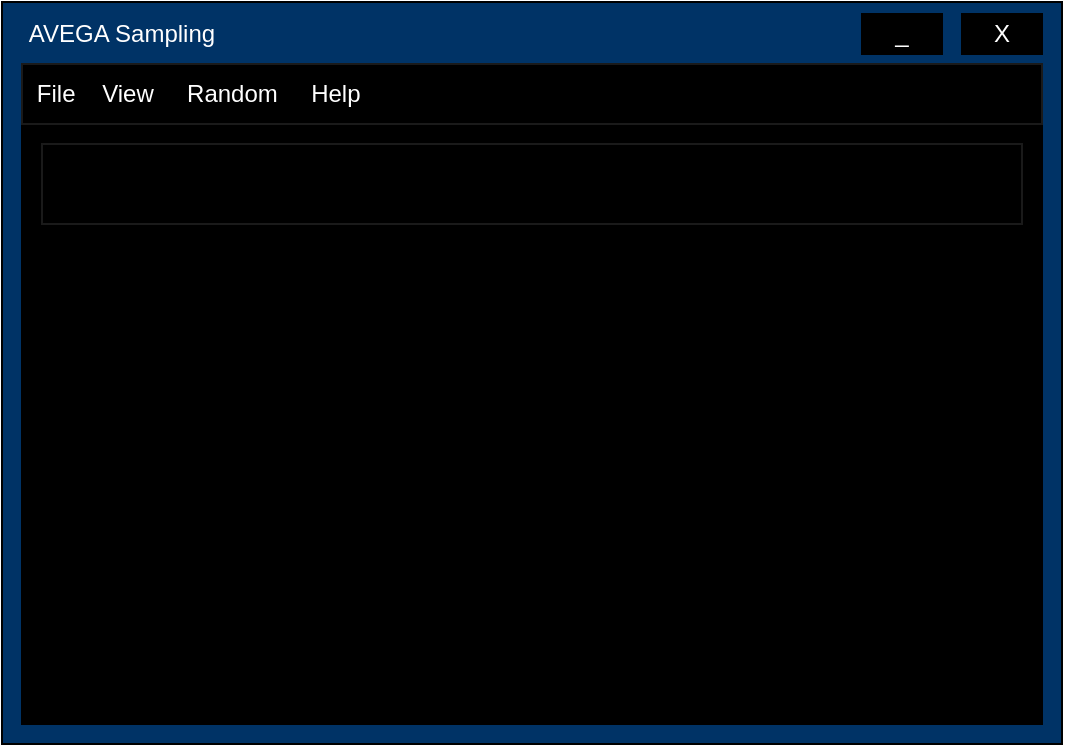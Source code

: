 <mxfile version="24.0.6" type="device" pages="5">
  <diagram name="MainWindow" id="98DZ8nQZ3JCjUjBCsbl2">
    <mxGraphModel dx="1562" dy="850" grid="1" gridSize="10" guides="1" tooltips="1" connect="1" arrows="1" fold="1" page="1" pageScale="1" pageWidth="1169" pageHeight="827" math="0" shadow="0">
      <root>
        <mxCell id="0" />
        <mxCell id="1" parent="0" />
        <mxCell id="gosFsJiZtOYKgwrGgyLw-2" value="" style="rounded=0;whiteSpace=wrap;html=1;fillStyle=solid;fillColor=#003366;" vertex="1" parent="1">
          <mxGeometry x="320" y="229" width="530" height="371" as="geometry" />
        </mxCell>
        <mxCell id="gosFsJiZtOYKgwrGgyLw-3" value="" style="rounded=0;whiteSpace=wrap;html=1;fillColor=#000000;" vertex="1" parent="1">
          <mxGeometry x="330" y="260" width="510" height="330" as="geometry" />
        </mxCell>
        <mxCell id="gosFsJiZtOYKgwrGgyLw-4" value="&lt;font color=&quot;#ffffff&quot;&gt;AVEGA Sampling&lt;/font&gt;" style="text;html=1;align=center;verticalAlign=middle;whiteSpace=wrap;rounded=0;" vertex="1" parent="1">
          <mxGeometry x="330" y="230" width="100" height="30" as="geometry" />
        </mxCell>
        <mxCell id="gosFsJiZtOYKgwrGgyLw-5" value="" style="rounded=0;whiteSpace=wrap;html=1;fillColor=#000000;" vertex="1" parent="1">
          <mxGeometry x="800" y="235" width="40" height="20" as="geometry" />
        </mxCell>
        <mxCell id="gosFsJiZtOYKgwrGgyLw-6" value="" style="rounded=0;whiteSpace=wrap;html=1;fillColor=#000000;" vertex="1" parent="1">
          <mxGeometry x="750" y="235" width="40" height="20" as="geometry" />
        </mxCell>
        <mxCell id="gosFsJiZtOYKgwrGgyLw-7" value="&lt;font color=&quot;#ffffff&quot;&gt;X&lt;/font&gt;" style="text;html=1;align=center;verticalAlign=middle;whiteSpace=wrap;rounded=0;" vertex="1" parent="1">
          <mxGeometry x="800" y="235" width="40" height="20" as="geometry" />
        </mxCell>
        <mxCell id="gosFsJiZtOYKgwrGgyLw-8" value="&lt;font color=&quot;#ffffff&quot;&gt;_&lt;/font&gt;" style="text;html=1;align=center;verticalAlign=middle;whiteSpace=wrap;rounded=0;" vertex="1" parent="1">
          <mxGeometry x="750" y="235" width="40" height="20" as="geometry" />
        </mxCell>
        <mxCell id="gosFsJiZtOYKgwrGgyLw-9" value="" style="rounded=0;whiteSpace=wrap;html=1;strokeColor=#1A1A1A;fillColor=#000000;" vertex="1" parent="1">
          <mxGeometry x="330" y="260" width="510" height="30" as="geometry" />
        </mxCell>
        <mxCell id="gosFsJiZtOYKgwrGgyLw-10" value="&lt;font color=&quot;#ffffff&quot;&gt;File&amp;nbsp; &amp;nbsp; View&amp;nbsp; &amp;nbsp; &amp;nbsp;Random&amp;nbsp; &amp;nbsp; &amp;nbsp;Help&amp;nbsp;&lt;/font&gt;" style="text;html=1;align=center;verticalAlign=middle;whiteSpace=wrap;rounded=0;" vertex="1" parent="1">
          <mxGeometry x="330" y="260" width="180" height="30" as="geometry" />
        </mxCell>
        <mxCell id="gosFsJiZtOYKgwrGgyLw-11" value="" style="rounded=0;whiteSpace=wrap;html=1;fillColor=#000000;strokeColor=#1A1A1A;" vertex="1" parent="1">
          <mxGeometry x="340" y="300" width="490" height="40" as="geometry" />
        </mxCell>
      </root>
    </mxGraphModel>
  </diagram>
  <diagram id="QBKAmSmaWUIMgrKFjY2-" name="NumberSequenceTab">
    <mxGraphModel dx="1562" dy="850" grid="1" gridSize="10" guides="1" tooltips="1" connect="1" arrows="1" fold="1" page="1" pageScale="1" pageWidth="1169" pageHeight="827" math="0" shadow="0">
      <root>
        <mxCell id="0" />
        <mxCell id="1" parent="0" />
        <mxCell id="a-r2PzUkQEN1cRghHzyd-1" value="" style="rounded=0;whiteSpace=wrap;html=1;fillStyle=solid;fillColor=#003366;" vertex="1" parent="1">
          <mxGeometry x="320" y="229" width="530" height="371" as="geometry" />
        </mxCell>
        <mxCell id="a-r2PzUkQEN1cRghHzyd-2" value="" style="rounded=0;whiteSpace=wrap;html=1;fillColor=#000000;" vertex="1" parent="1">
          <mxGeometry x="330" y="260" width="510" height="330" as="geometry" />
        </mxCell>
        <mxCell id="a-r2PzUkQEN1cRghHzyd-3" value="&lt;font color=&quot;#ffffff&quot;&gt;AVEGA Sampling&lt;/font&gt;" style="text;html=1;align=center;verticalAlign=middle;whiteSpace=wrap;rounded=0;" vertex="1" parent="1">
          <mxGeometry x="330" y="230" width="100" height="30" as="geometry" />
        </mxCell>
        <mxCell id="a-r2PzUkQEN1cRghHzyd-4" value="" style="rounded=0;whiteSpace=wrap;html=1;fillColor=#000000;" vertex="1" parent="1">
          <mxGeometry x="800" y="235" width="40" height="20" as="geometry" />
        </mxCell>
        <mxCell id="a-r2PzUkQEN1cRghHzyd-5" value="" style="rounded=0;whiteSpace=wrap;html=1;fillColor=#000000;" vertex="1" parent="1">
          <mxGeometry x="750" y="235" width="40" height="20" as="geometry" />
        </mxCell>
        <mxCell id="a-r2PzUkQEN1cRghHzyd-6" value="&lt;font color=&quot;#ffffff&quot;&gt;X&lt;/font&gt;" style="text;html=1;align=center;verticalAlign=middle;whiteSpace=wrap;rounded=0;" vertex="1" parent="1">
          <mxGeometry x="800" y="235" width="40" height="20" as="geometry" />
        </mxCell>
        <mxCell id="a-r2PzUkQEN1cRghHzyd-7" value="&lt;font color=&quot;#ffffff&quot;&gt;_&lt;/font&gt;" style="text;html=1;align=center;verticalAlign=middle;whiteSpace=wrap;rounded=0;" vertex="1" parent="1">
          <mxGeometry x="750" y="235" width="40" height="20" as="geometry" />
        </mxCell>
        <mxCell id="a-r2PzUkQEN1cRghHzyd-8" value="" style="rounded=0;whiteSpace=wrap;html=1;strokeColor=#1A1A1A;fillColor=#000000;" vertex="1" parent="1">
          <mxGeometry x="330" y="260" width="510" height="30" as="geometry" />
        </mxCell>
        <mxCell id="a-r2PzUkQEN1cRghHzyd-9" value="&lt;font color=&quot;#ffffff&quot;&gt;File&amp;nbsp; &amp;nbsp; View&amp;nbsp; &amp;nbsp; &amp;nbsp;Random&amp;nbsp; &amp;nbsp; &amp;nbsp;Help&amp;nbsp;&lt;/font&gt;" style="text;html=1;align=center;verticalAlign=middle;whiteSpace=wrap;rounded=0;" vertex="1" parent="1">
          <mxGeometry x="330" y="260" width="180" height="30" as="geometry" />
        </mxCell>
        <mxCell id="a-r2PzUkQEN1cRghHzyd-10" value="" style="rounded=0;whiteSpace=wrap;html=1;fillColor=#000000;strokeColor=#1A1A1A;" vertex="1" parent="1">
          <mxGeometry x="340" y="300" width="490" height="40" as="geometry" />
        </mxCell>
      </root>
    </mxGraphModel>
  </diagram>
  <diagram id="6RIYW2WTRu-v6pKB0cFx" name="DateSequenceTab">
    <mxGraphModel dx="1562" dy="850" grid="1" gridSize="10" guides="1" tooltips="1" connect="1" arrows="1" fold="1" page="1" pageScale="1" pageWidth="1169" pageHeight="827" math="0" shadow="0">
      <root>
        <mxCell id="0" />
        <mxCell id="1" parent="0" />
        <mxCell id="vV81wnETETglSsihRqZ8-1" value="" style="rounded=0;whiteSpace=wrap;html=1;fillStyle=solid;fillColor=#003366;" vertex="1" parent="1">
          <mxGeometry x="320" y="229" width="530" height="371" as="geometry" />
        </mxCell>
        <mxCell id="vV81wnETETglSsihRqZ8-2" value="" style="rounded=0;whiteSpace=wrap;html=1;fillColor=#000000;" vertex="1" parent="1">
          <mxGeometry x="330" y="260" width="510" height="330" as="geometry" />
        </mxCell>
        <mxCell id="vV81wnETETglSsihRqZ8-3" value="&lt;font color=&quot;#ffffff&quot;&gt;AVEGA Sampling&lt;/font&gt;" style="text;html=1;align=center;verticalAlign=middle;whiteSpace=wrap;rounded=0;" vertex="1" parent="1">
          <mxGeometry x="330" y="230" width="100" height="30" as="geometry" />
        </mxCell>
        <mxCell id="vV81wnETETglSsihRqZ8-4" value="" style="rounded=0;whiteSpace=wrap;html=1;fillColor=#000000;" vertex="1" parent="1">
          <mxGeometry x="800" y="235" width="40" height="20" as="geometry" />
        </mxCell>
        <mxCell id="vV81wnETETglSsihRqZ8-5" value="" style="rounded=0;whiteSpace=wrap;html=1;fillColor=#000000;" vertex="1" parent="1">
          <mxGeometry x="750" y="235" width="40" height="20" as="geometry" />
        </mxCell>
        <mxCell id="vV81wnETETglSsihRqZ8-6" value="&lt;font color=&quot;#ffffff&quot;&gt;X&lt;/font&gt;" style="text;html=1;align=center;verticalAlign=middle;whiteSpace=wrap;rounded=0;" vertex="1" parent="1">
          <mxGeometry x="800" y="235" width="40" height="20" as="geometry" />
        </mxCell>
        <mxCell id="vV81wnETETglSsihRqZ8-7" value="&lt;font color=&quot;#ffffff&quot;&gt;_&lt;/font&gt;" style="text;html=1;align=center;verticalAlign=middle;whiteSpace=wrap;rounded=0;" vertex="1" parent="1">
          <mxGeometry x="750" y="235" width="40" height="20" as="geometry" />
        </mxCell>
        <mxCell id="vV81wnETETglSsihRqZ8-8" value="" style="rounded=0;whiteSpace=wrap;html=1;strokeColor=#1A1A1A;fillColor=#000000;" vertex="1" parent="1">
          <mxGeometry x="330" y="260" width="510" height="30" as="geometry" />
        </mxCell>
        <mxCell id="vV81wnETETglSsihRqZ8-9" value="&lt;font color=&quot;#ffffff&quot;&gt;File&amp;nbsp; &amp;nbsp; View&amp;nbsp; &amp;nbsp; &amp;nbsp;Random&amp;nbsp; &amp;nbsp; &amp;nbsp;Help&amp;nbsp;&lt;/font&gt;" style="text;html=1;align=center;verticalAlign=middle;whiteSpace=wrap;rounded=0;" vertex="1" parent="1">
          <mxGeometry x="330" y="260" width="180" height="30" as="geometry" />
        </mxCell>
        <mxCell id="vV81wnETETglSsihRqZ8-10" value="" style="rounded=0;whiteSpace=wrap;html=1;fillColor=#000000;strokeColor=#1A1A1A;" vertex="1" parent="1">
          <mxGeometry x="340" y="300" width="490" height="40" as="geometry" />
        </mxCell>
      </root>
    </mxGraphModel>
  </diagram>
  <diagram id="IFUofm8dRwt3TSSduxCb" name="SeedWindow">
    <mxGraphModel dx="1562" dy="850" grid="1" gridSize="10" guides="1" tooltips="1" connect="1" arrows="1" fold="1" page="1" pageScale="1" pageWidth="1169" pageHeight="827" math="0" shadow="0">
      <root>
        <mxCell id="0" />
        <mxCell id="1" parent="0" />
        <mxCell id="AGaWcRN-owfeTyAN9hsY-1" value="" style="rounded=0;whiteSpace=wrap;html=1;fillStyle=solid;fillColor=#003366;" vertex="1" parent="1">
          <mxGeometry x="320" y="229" width="530" height="371" as="geometry" />
        </mxCell>
        <mxCell id="AGaWcRN-owfeTyAN9hsY-2" value="" style="rounded=0;whiteSpace=wrap;html=1;fillColor=#000000;" vertex="1" parent="1">
          <mxGeometry x="330" y="260" width="510" height="330" as="geometry" />
        </mxCell>
        <mxCell id="AGaWcRN-owfeTyAN9hsY-3" value="&lt;font color=&quot;#ffffff&quot;&gt;AVEGA Sampling&lt;/font&gt;" style="text;html=1;align=center;verticalAlign=middle;whiteSpace=wrap;rounded=0;" vertex="1" parent="1">
          <mxGeometry x="330" y="230" width="100" height="30" as="geometry" />
        </mxCell>
        <mxCell id="AGaWcRN-owfeTyAN9hsY-4" value="" style="rounded=0;whiteSpace=wrap;html=1;fillColor=#000000;" vertex="1" parent="1">
          <mxGeometry x="800" y="235" width="40" height="20" as="geometry" />
        </mxCell>
        <mxCell id="AGaWcRN-owfeTyAN9hsY-5" value="" style="rounded=0;whiteSpace=wrap;html=1;fillColor=#000000;" vertex="1" parent="1">
          <mxGeometry x="750" y="235" width="40" height="20" as="geometry" />
        </mxCell>
        <mxCell id="AGaWcRN-owfeTyAN9hsY-6" value="&lt;font color=&quot;#ffffff&quot;&gt;X&lt;/font&gt;" style="text;html=1;align=center;verticalAlign=middle;whiteSpace=wrap;rounded=0;" vertex="1" parent="1">
          <mxGeometry x="800" y="235" width="40" height="20" as="geometry" />
        </mxCell>
        <mxCell id="AGaWcRN-owfeTyAN9hsY-7" value="&lt;font color=&quot;#ffffff&quot;&gt;_&lt;/font&gt;" style="text;html=1;align=center;verticalAlign=middle;whiteSpace=wrap;rounded=0;" vertex="1" parent="1">
          <mxGeometry x="750" y="235" width="40" height="20" as="geometry" />
        </mxCell>
        <mxCell id="AGaWcRN-owfeTyAN9hsY-8" value="" style="rounded=0;whiteSpace=wrap;html=1;strokeColor=#1A1A1A;fillColor=#000000;" vertex="1" parent="1">
          <mxGeometry x="330" y="260" width="510" height="30" as="geometry" />
        </mxCell>
        <mxCell id="AGaWcRN-owfeTyAN9hsY-9" value="&lt;font color=&quot;#ffffff&quot;&gt;File&amp;nbsp; &amp;nbsp; View&amp;nbsp; &amp;nbsp; &amp;nbsp;Random&amp;nbsp; &amp;nbsp; &amp;nbsp;Help&amp;nbsp;&lt;/font&gt;" style="text;html=1;align=center;verticalAlign=middle;whiteSpace=wrap;rounded=0;" vertex="1" parent="1">
          <mxGeometry x="330" y="260" width="180" height="30" as="geometry" />
        </mxCell>
        <mxCell id="AGaWcRN-owfeTyAN9hsY-10" value="" style="rounded=0;whiteSpace=wrap;html=1;fillColor=#000000;strokeColor=#1A1A1A;" vertex="1" parent="1">
          <mxGeometry x="340" y="300" width="490" height="40" as="geometry" />
        </mxCell>
      </root>
    </mxGraphModel>
  </diagram>
  <diagram id="8eFV6mldq9RA2iuALMGH" name="HelpWindow">
    <mxGraphModel dx="1562" dy="850" grid="1" gridSize="10" guides="1" tooltips="1" connect="1" arrows="1" fold="1" page="1" pageScale="1" pageWidth="1169" pageHeight="827" math="0" shadow="0">
      <root>
        <mxCell id="0" />
        <mxCell id="1" parent="0" />
        <mxCell id="B4PANagme7RLqh26UtwM-1" value="" style="rounded=0;whiteSpace=wrap;html=1;fillStyle=solid;fillColor=#003366;" vertex="1" parent="1">
          <mxGeometry x="320" y="229" width="530" height="371" as="geometry" />
        </mxCell>
        <mxCell id="B4PANagme7RLqh26UtwM-2" value="" style="rounded=0;whiteSpace=wrap;html=1;fillColor=#000000;" vertex="1" parent="1">
          <mxGeometry x="330" y="260" width="510" height="330" as="geometry" />
        </mxCell>
        <mxCell id="B4PANagme7RLqh26UtwM-3" value="&lt;font color=&quot;#ffffff&quot;&gt;AVEGA Sampling&lt;/font&gt;" style="text;html=1;align=center;verticalAlign=middle;whiteSpace=wrap;rounded=0;" vertex="1" parent="1">
          <mxGeometry x="330" y="230" width="100" height="30" as="geometry" />
        </mxCell>
        <mxCell id="B4PANagme7RLqh26UtwM-4" value="" style="rounded=0;whiteSpace=wrap;html=1;fillColor=#000000;" vertex="1" parent="1">
          <mxGeometry x="800" y="235" width="40" height="20" as="geometry" />
        </mxCell>
        <mxCell id="B4PANagme7RLqh26UtwM-5" value="" style="rounded=0;whiteSpace=wrap;html=1;fillColor=#000000;" vertex="1" parent="1">
          <mxGeometry x="750" y="235" width="40" height="20" as="geometry" />
        </mxCell>
        <mxCell id="B4PANagme7RLqh26UtwM-6" value="&lt;font color=&quot;#ffffff&quot;&gt;X&lt;/font&gt;" style="text;html=1;align=center;verticalAlign=middle;whiteSpace=wrap;rounded=0;" vertex="1" parent="1">
          <mxGeometry x="800" y="235" width="40" height="20" as="geometry" />
        </mxCell>
        <mxCell id="B4PANagme7RLqh26UtwM-7" value="&lt;font color=&quot;#ffffff&quot;&gt;_&lt;/font&gt;" style="text;html=1;align=center;verticalAlign=middle;whiteSpace=wrap;rounded=0;" vertex="1" parent="1">
          <mxGeometry x="750" y="235" width="40" height="20" as="geometry" />
        </mxCell>
        <mxCell id="B4PANagme7RLqh26UtwM-8" value="" style="rounded=0;whiteSpace=wrap;html=1;strokeColor=#1A1A1A;fillColor=#000000;" vertex="1" parent="1">
          <mxGeometry x="330" y="260" width="510" height="30" as="geometry" />
        </mxCell>
        <mxCell id="B4PANagme7RLqh26UtwM-9" value="&lt;font color=&quot;#ffffff&quot;&gt;File&amp;nbsp; &amp;nbsp; View&amp;nbsp; &amp;nbsp; &amp;nbsp;Random&amp;nbsp; &amp;nbsp; &amp;nbsp;Help&amp;nbsp;&lt;/font&gt;" style="text;html=1;align=center;verticalAlign=middle;whiteSpace=wrap;rounded=0;" vertex="1" parent="1">
          <mxGeometry x="330" y="260" width="180" height="30" as="geometry" />
        </mxCell>
        <mxCell id="B4PANagme7RLqh26UtwM-10" value="" style="rounded=0;whiteSpace=wrap;html=1;fillColor=#000000;strokeColor=#1A1A1A;" vertex="1" parent="1">
          <mxGeometry x="340" y="300" width="490" height="40" as="geometry" />
        </mxCell>
      </root>
    </mxGraphModel>
  </diagram>
</mxfile>
